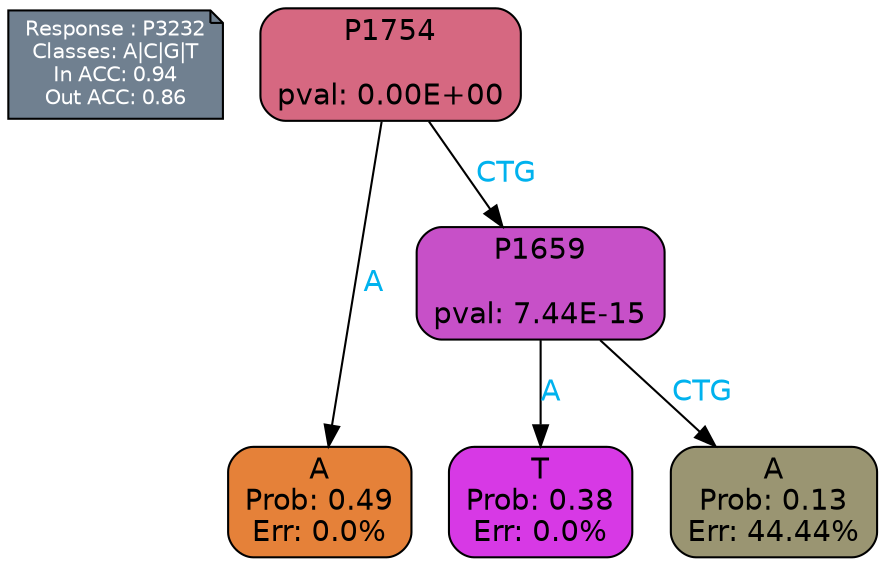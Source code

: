 digraph Tree {
node [shape=box, style="filled, rounded", color="black", fontname=helvetica] ;
graph [ranksep=equally, splines=polylines, bgcolor=transparent, dpi=600] ;
edge [fontname=helvetica] ;
LEGEND [label="Response : P3232
Classes: A|C|G|T
In ACC: 0.94
Out ACC: 0.86
",shape=note,align=left,style=filled,fillcolor="slategray",fontcolor="white",fontsize=10];1 [label="P1754

pval: 0.00E+00", fillcolor="#d66881"] ;
2 [label="A
Prob: 0.49
Err: 0.0%", fillcolor="#e58139"] ;
3 [label="P1659

pval: 7.44E-15", fillcolor="#c750c8"] ;
4 [label="T
Prob: 0.38
Err: 0.0%", fillcolor="#d739e5"] ;
5 [label="A
Prob: 0.13
Err: 44.44%", fillcolor="#9a9572"] ;
1 -> 2 [label="A",fontcolor=deepskyblue2] ;
1 -> 3 [label="CTG",fontcolor=deepskyblue2] ;
3 -> 4 [label="A",fontcolor=deepskyblue2] ;
3 -> 5 [label="CTG",fontcolor=deepskyblue2] ;
{rank = same; 2;4;5;}{rank = same; LEGEND;1;}}